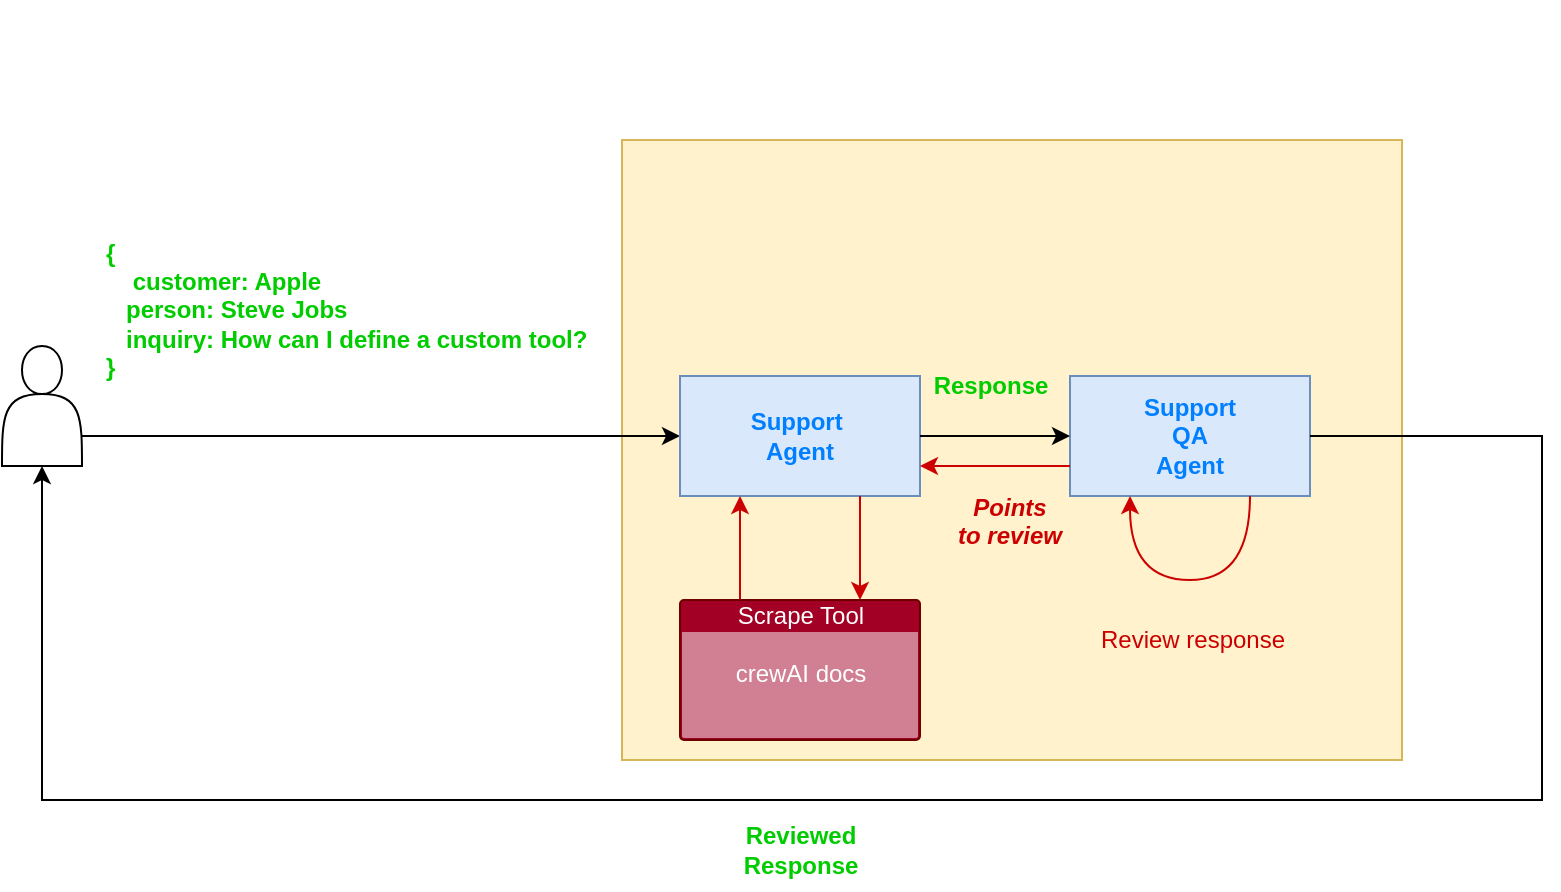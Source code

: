 <mxfile version="26.0.10">
  <diagram name="Página-1" id="_c_aJETfgW1uNYbZ6tmH">
    <mxGraphModel dx="1050" dy="522" grid="1" gridSize="10" guides="1" tooltips="1" connect="1" arrows="1" fold="1" page="1" pageScale="1" pageWidth="827" pageHeight="1169" math="0" shadow="0">
      <root>
        <mxCell id="0" />
        <mxCell id="1" parent="0" />
        <mxCell id="4PKVLLSjNH8em-EgsxPW-17" value="" style="rounded=0;whiteSpace=wrap;html=1;fillColor=#fff2cc;strokeColor=#d6b656;" parent="1" vertex="1">
          <mxGeometry x="380" y="120" width="390" height="310" as="geometry" />
        </mxCell>
        <mxCell id="4PKVLLSjNH8em-EgsxPW-18" style="edgeStyle=orthogonalEdgeStyle;rounded=0;orthogonalLoop=1;jettySize=auto;html=1;exitX=1;exitY=0.75;exitDx=0;exitDy=0;" parent="1" source="4PKVLLSjNH8em-EgsxPW-2" target="4PKVLLSjNH8em-EgsxPW-3" edge="1">
          <mxGeometry relative="1" as="geometry" />
        </mxCell>
        <mxCell id="4PKVLLSjNH8em-EgsxPW-2" value="" style="shape=actor;whiteSpace=wrap;html=1;" parent="1" vertex="1">
          <mxGeometry x="70" y="223" width="40" height="60" as="geometry" />
        </mxCell>
        <mxCell id="4PKVLLSjNH8em-EgsxPW-4" value="" style="group" parent="1" vertex="1" connectable="0">
          <mxGeometry x="409" y="180" width="120" height="118" as="geometry" />
        </mxCell>
        <mxCell id="4PKVLLSjNH8em-EgsxPW-1" value="" style="shape=image;html=1;verticalAlign=top;verticalLabelPosition=bottom;labelBackgroundColor=#ffffff;imageAspect=0;aspect=fixed;image=https://cdn1.iconfinder.com/data/icons/unicons-line-vol-5/24/robot-128.png;imageBackground=none;imageBorder=none;" parent="4PKVLLSjNH8em-EgsxPW-4" vertex="1">
          <mxGeometry x="31" width="58" height="58" as="geometry" />
        </mxCell>
        <mxCell id="4PKVLLSjNH8em-EgsxPW-3" value="&lt;font color=&quot;#007fff&quot;&gt;&lt;b&gt;Support&amp;nbsp;&lt;br&gt;Agent&lt;/b&gt;&lt;/font&gt;" style="rounded=0;whiteSpace=wrap;html=1;fillColor=#dae8fc;strokeColor=#6c8ebf;" parent="4PKVLLSjNH8em-EgsxPW-4" vertex="1">
          <mxGeometry y="58" width="120" height="60" as="geometry" />
        </mxCell>
        <mxCell id="4PKVLLSjNH8em-EgsxPW-11" value="" style="group" parent="1" vertex="1" connectable="0">
          <mxGeometry x="604" y="180" width="120" height="118" as="geometry" />
        </mxCell>
        <mxCell id="4PKVLLSjNH8em-EgsxPW-12" value="" style="shape=image;html=1;verticalAlign=top;verticalLabelPosition=bottom;labelBackgroundColor=#ffffff;imageAspect=0;aspect=fixed;image=https://cdn1.iconfinder.com/data/icons/unicons-line-vol-5/24/robot-128.png;imageBackground=none;imageBorder=none;" parent="4PKVLLSjNH8em-EgsxPW-11" vertex="1">
          <mxGeometry x="31" width="58" height="58" as="geometry" />
        </mxCell>
        <mxCell id="4PKVLLSjNH8em-EgsxPW-13" value="&lt;b&gt;&lt;font color=&quot;#007fff&quot;&gt;Support&lt;br&gt;QA&lt;br&gt;Agent&lt;/font&gt;&lt;/b&gt;" style="rounded=0;whiteSpace=wrap;html=1;fillColor=#dae8fc;strokeColor=#6c8ebf;" parent="4PKVLLSjNH8em-EgsxPW-11" vertex="1">
          <mxGeometry y="58" width="120" height="60" as="geometry" />
        </mxCell>
        <mxCell id="4PKVLLSjNH8em-EgsxPW-24" style="edgeStyle=orthogonalEdgeStyle;rounded=0;orthogonalLoop=1;jettySize=auto;html=1;exitX=0.75;exitY=1;exitDx=0;exitDy=0;entryX=0.25;entryY=1;entryDx=0;entryDy=0;curved=1;fillColor=#f8cecc;strokeColor=#CC0000;fontColor=#CC0000;" parent="4PKVLLSjNH8em-EgsxPW-11" source="4PKVLLSjNH8em-EgsxPW-13" target="4PKVLLSjNH8em-EgsxPW-13" edge="1">
          <mxGeometry relative="1" as="geometry">
            <mxPoint x="90" y="140" as="sourcePoint" />
            <mxPoint x="30" y="140" as="targetPoint" />
            <Array as="points">
              <mxPoint x="90" y="160" />
              <mxPoint x="30" y="160" />
            </Array>
          </mxGeometry>
        </mxCell>
        <mxCell id="4PKVLLSjNH8em-EgsxPW-19" style="edgeStyle=orthogonalEdgeStyle;rounded=0;orthogonalLoop=1;jettySize=auto;html=1;exitX=1;exitY=0.5;exitDx=0;exitDy=0;entryX=0;entryY=0.5;entryDx=0;entryDy=0;" parent="1" source="4PKVLLSjNH8em-EgsxPW-3" target="4PKVLLSjNH8em-EgsxPW-13" edge="1">
          <mxGeometry relative="1" as="geometry" />
        </mxCell>
        <mxCell id="4PKVLLSjNH8em-EgsxPW-21" style="edgeStyle=orthogonalEdgeStyle;rounded=0;orthogonalLoop=1;jettySize=auto;html=1;exitX=1;exitY=0.5;exitDx=0;exitDy=0;entryX=0.5;entryY=1;entryDx=0;entryDy=0;" parent="1" source="4PKVLLSjNH8em-EgsxPW-13" target="4PKVLLSjNH8em-EgsxPW-2" edge="1">
          <mxGeometry relative="1" as="geometry">
            <mxPoint x="80" y="330" as="targetPoint" />
            <Array as="points">
              <mxPoint x="840" y="268" />
              <mxPoint x="840" y="450" />
              <mxPoint x="90" y="450" />
            </Array>
            <mxPoint x="720" y="268" as="sourcePoint" />
          </mxGeometry>
        </mxCell>
        <mxCell id="4PKVLLSjNH8em-EgsxPW-25" value="Review response" style="text;html=1;align=center;verticalAlign=middle;resizable=0;points=[];autosize=1;strokeColor=none;fillColor=none;fontColor=#CC0000;fontStyle=0" parent="1" vertex="1">
          <mxGeometry x="605" y="355" width="120" height="30" as="geometry" />
        </mxCell>
        <mxCell id="4PKVLLSjNH8em-EgsxPW-28" value="&lt;b&gt;&lt;font style=&quot;color: rgb(0, 204, 0);&quot;&gt;{&lt;br&gt;&amp;nbsp; &amp;nbsp; customer: Apple&lt;br&gt;&amp;nbsp; &amp;nbsp;person: Steve Jobs&lt;br&gt;&amp;nbsp; &amp;nbsp;inquiry: How can I define a custom tool?&lt;br&gt;}&lt;br&gt;&lt;/font&gt;&lt;/b&gt;" style="text;html=1;align=left;verticalAlign=middle;resizable=0;points=[];autosize=1;strokeColor=none;fillColor=none;" parent="1" vertex="1">
          <mxGeometry x="120" y="160" width="260" height="90" as="geometry" />
        </mxCell>
        <mxCell id="4PKVLLSjNH8em-EgsxPW-31" value="" style="shape=image;verticalLabelPosition=bottom;labelBackgroundColor=default;verticalAlign=top;aspect=fixed;imageAspect=0;image=https://cdn.prod.website-files.com/66cf2bfc3ed15b02da0ca770/66d07240057721394308addd_Logo%20(1).svg;" parent="1" vertex="1">
          <mxGeometry x="391" y="50" width="156" height="52" as="geometry" />
        </mxCell>
        <mxCell id="4PKVLLSjNH8em-EgsxPW-32" value="Response" style="text;html=1;align=center;verticalAlign=middle;resizable=0;points=[];autosize=1;strokeColor=none;fillColor=none;fontColor=#00CC00;fontStyle=1" parent="1" vertex="1">
          <mxGeometry x="524" y="228" width="80" height="30" as="geometry" />
        </mxCell>
        <mxCell id="9" style="edgeStyle=none;html=1;exitX=0.25;exitY=0;exitDx=0;exitDy=0;exitPerimeter=0;entryX=0.25;entryY=1;entryDx=0;entryDy=0;strokeColor=#CC0000;fontColor=#007FFF;" parent="1" source="5" target="4PKVLLSjNH8em-EgsxPW-3" edge="1">
          <mxGeometry relative="1" as="geometry" />
        </mxCell>
        <mxCell id="5" value="Scrape Tool&lt;br&gt;&lt;br&gt;crewAI docs" style="html=1;strokeColor=#6F0000;fillColor=#a20025;labelPosition=center;verticalLabelPosition=middle;verticalAlign=top;align=center;fontSize=12;outlineConnect=0;spacingTop=-6;fontColor=#ffffff;sketch=0;shape=mxgraph.sitemap.page;" parent="1" vertex="1">
          <mxGeometry x="409" y="350" width="120" height="70" as="geometry" />
        </mxCell>
        <mxCell id="7" style="edgeStyle=none;html=1;exitX=0.75;exitY=1;exitDx=0;exitDy=0;entryX=0.75;entryY=0;entryDx=0;entryDy=0;entryPerimeter=0;fontColor=#007FFF;fillColor=#a20025;strokeColor=#CC0000;" parent="1" source="4PKVLLSjNH8em-EgsxPW-3" target="5" edge="1">
          <mxGeometry relative="1" as="geometry" />
        </mxCell>
        <mxCell id="pvThc_gO3Lx4y9qbXiDh-9" value="Reviewed&lt;div&gt;Response&lt;/div&gt;" style="text;html=1;align=center;verticalAlign=middle;resizable=0;points=[];autosize=1;strokeColor=none;fillColor=none;fontColor=#00CC00;fontStyle=1" vertex="1" parent="1">
          <mxGeometry x="429" y="455" width="80" height="40" as="geometry" />
        </mxCell>
        <mxCell id="pvThc_gO3Lx4y9qbXiDh-10" style="edgeStyle=orthogonalEdgeStyle;rounded=0;orthogonalLoop=1;jettySize=auto;html=1;exitX=0;exitY=0.75;exitDx=0;exitDy=0;entryX=1;entryY=0.75;entryDx=0;entryDy=0;strokeColor=#CC0000;" edge="1" parent="1" source="4PKVLLSjNH8em-EgsxPW-13" target="4PKVLLSjNH8em-EgsxPW-3">
          <mxGeometry relative="1" as="geometry" />
        </mxCell>
        <mxCell id="pvThc_gO3Lx4y9qbXiDh-11" value="&lt;i&gt;&lt;b&gt;Points&lt;/b&gt;&lt;/i&gt;&lt;div&gt;&lt;i&gt;&lt;b&gt;to review&lt;/b&gt;&lt;/i&gt;&lt;/div&gt;" style="text;whiteSpace=wrap;html=1;fontColor=#CC0000;align=center;" vertex="1" parent="1">
          <mxGeometry x="509" y="290" width="130" height="40" as="geometry" />
        </mxCell>
      </root>
    </mxGraphModel>
  </diagram>
</mxfile>
